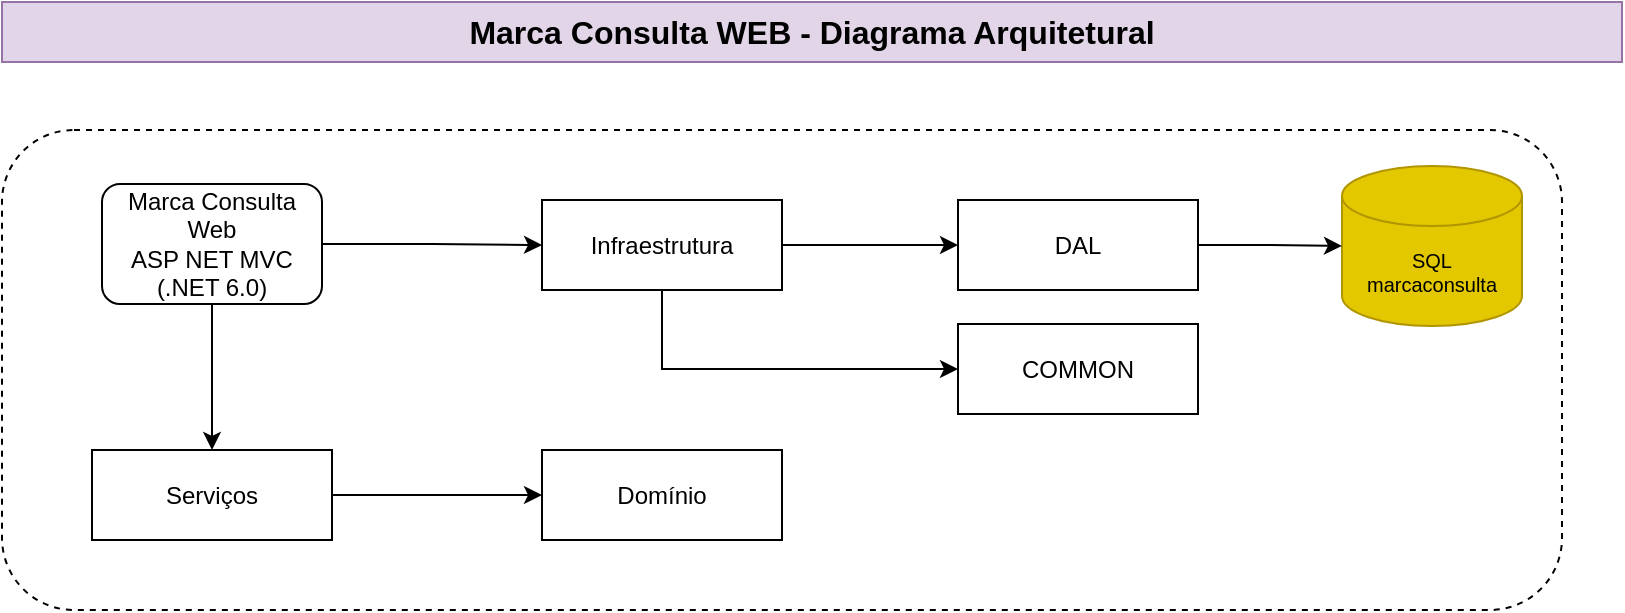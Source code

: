<mxfile version="21.5.2" type="github">
  <diagram name="Diagrama Arquitetural" id="aAMzj9zbihKL8DvWXRm6">
    <mxGraphModel dx="878" dy="454" grid="1" gridSize="10" guides="0" tooltips="1" connect="1" arrows="1" fold="1" page="1" pageScale="1" pageWidth="827" pageHeight="1169" math="0" shadow="0">
      <root>
        <mxCell id="0" />
        <mxCell id="1" parent="0" />
        <mxCell id="7IHDZGPkIs5PTHG2BPF3-2" value="" style="rounded=1;whiteSpace=wrap;html=1;dashed=1;" parent="1" vertex="1">
          <mxGeometry x="10" y="70" width="780" height="240" as="geometry" />
        </mxCell>
        <mxCell id="EBbFkWp63BIggIkZL8A8-13" value="" style="edgeStyle=orthogonalEdgeStyle;rounded=0;orthogonalLoop=1;jettySize=auto;html=1;" parent="1" source="7IHDZGPkIs5PTHG2BPF3-1" target="EBbFkWp63BIggIkZL8A8-9" edge="1">
          <mxGeometry relative="1" as="geometry" />
        </mxCell>
        <mxCell id="EBbFkWp63BIggIkZL8A8-14" value="" style="edgeStyle=orthogonalEdgeStyle;rounded=0;orthogonalLoop=1;jettySize=auto;html=1;" parent="1" source="7IHDZGPkIs5PTHG2BPF3-1" target="7IHDZGPkIs5PTHG2BPF3-6" edge="1">
          <mxGeometry relative="1" as="geometry" />
        </mxCell>
        <mxCell id="7IHDZGPkIs5PTHG2BPF3-1" value="Marca Consulta Web&lt;br&gt;ASP NET MVC (.NET 6.0)" style="rounded=1;whiteSpace=wrap;html=1;" parent="1" vertex="1">
          <mxGeometry x="60" y="97" width="110" height="60" as="geometry" />
        </mxCell>
        <mxCell id="7IHDZGPkIs5PTHG2BPF3-5" value="SQL&lt;br style=&quot;font-size: 10px;&quot;&gt;marcaconsulta" style="shape=cylinder3;whiteSpace=wrap;html=1;boundedLbl=1;backgroundOutline=1;size=15;fontSize=10;fillColor=#e3c800;fontColor=#000000;strokeColor=#B09500;" parent="1" vertex="1">
          <mxGeometry x="680" y="88" width="90" height="80" as="geometry" />
        </mxCell>
        <mxCell id="EBbFkWp63BIggIkZL8A8-15" value="" style="edgeStyle=orthogonalEdgeStyle;rounded=0;orthogonalLoop=1;jettySize=auto;html=1;" parent="1" source="7IHDZGPkIs5PTHG2BPF3-6" target="EBbFkWp63BIggIkZL8A8-5" edge="1">
          <mxGeometry relative="1" as="geometry" />
        </mxCell>
        <mxCell id="7IHDZGPkIs5PTHG2BPF3-6" value="Serviços" style="rounded=0;whiteSpace=wrap;html=1;" parent="1" vertex="1">
          <mxGeometry x="55" y="230" width="120" height="45" as="geometry" />
        </mxCell>
        <mxCell id="EBbFkWp63BIggIkZL8A8-7" value="" style="edgeStyle=orthogonalEdgeStyle;rounded=0;orthogonalLoop=1;jettySize=auto;html=1;" parent="1" source="7IHDZGPkIs5PTHG2BPF3-7" target="7IHDZGPkIs5PTHG2BPF3-5" edge="1">
          <mxGeometry relative="1" as="geometry" />
        </mxCell>
        <mxCell id="7IHDZGPkIs5PTHG2BPF3-7" value="DAL" style="rounded=0;whiteSpace=wrap;html=1;" parent="1" vertex="1">
          <mxGeometry x="488" y="105" width="120" height="45" as="geometry" />
        </mxCell>
        <mxCell id="EBbFkWp63BIggIkZL8A8-4" value="&lt;b style=&quot;border-color: var(--border-color); font-size: 16px;&quot;&gt;Marca Consulta WEB - Diagrama Arquitetural&lt;/b&gt;" style="rounded=0;whiteSpace=wrap;html=1;fillColor=#e1d5e7;strokeColor=#9673a6;" parent="1" vertex="1">
          <mxGeometry x="10" y="6" width="810" height="30" as="geometry" />
        </mxCell>
        <mxCell id="EBbFkWp63BIggIkZL8A8-5" value="Domínio" style="rounded=0;whiteSpace=wrap;html=1;" parent="1" vertex="1">
          <mxGeometry x="280" y="230" width="120" height="45" as="geometry" />
        </mxCell>
        <mxCell id="EBbFkWp63BIggIkZL8A8-6" value="COMMON" style="rounded=0;whiteSpace=wrap;html=1;" parent="1" vertex="1">
          <mxGeometry x="488" y="167" width="120" height="45" as="geometry" />
        </mxCell>
        <mxCell id="EBbFkWp63BIggIkZL8A8-10" value="" style="edgeStyle=orthogonalEdgeStyle;rounded=0;orthogonalLoop=1;jettySize=auto;html=1;entryX=0;entryY=0.5;entryDx=0;entryDy=0;exitX=0.5;exitY=1;exitDx=0;exitDy=0;" parent="1" source="EBbFkWp63BIggIkZL8A8-9" target="EBbFkWp63BIggIkZL8A8-6" edge="1">
          <mxGeometry relative="1" as="geometry" />
        </mxCell>
        <mxCell id="EBbFkWp63BIggIkZL8A8-12" value="" style="edgeStyle=orthogonalEdgeStyle;rounded=0;orthogonalLoop=1;jettySize=auto;html=1;entryX=0;entryY=0.5;entryDx=0;entryDy=0;" parent="1" source="EBbFkWp63BIggIkZL8A8-9" target="7IHDZGPkIs5PTHG2BPF3-7" edge="1">
          <mxGeometry relative="1" as="geometry" />
        </mxCell>
        <mxCell id="EBbFkWp63BIggIkZL8A8-9" value="Infraestrutura" style="rounded=0;whiteSpace=wrap;html=1;" parent="1" vertex="1">
          <mxGeometry x="280" y="105" width="120" height="45" as="geometry" />
        </mxCell>
      </root>
    </mxGraphModel>
  </diagram>
</mxfile>
